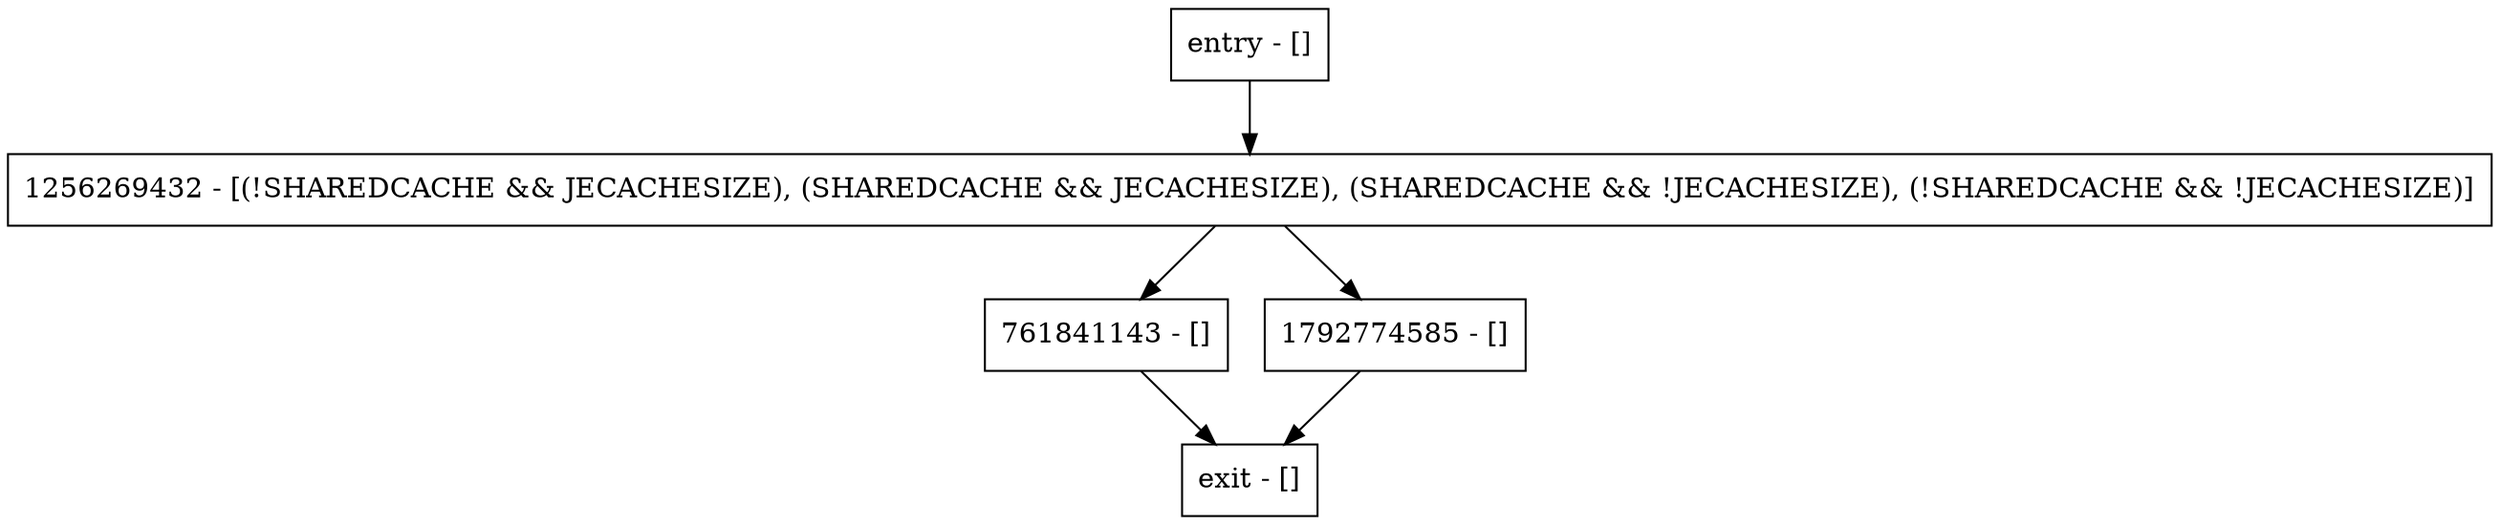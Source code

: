 digraph getBooleanVal {
node [shape=record];
entry [label="entry - []"];
exit [label="exit - []"];
1256269432 [label="1256269432 - [(!SHAREDCACHE && JECACHESIZE), (SHAREDCACHE && JECACHESIZE), (SHAREDCACHE && !JECACHESIZE), (!SHAREDCACHE && !JECACHESIZE)]"];
761841143 [label="761841143 - []"];
1792774585 [label="1792774585 - []"];
entry;
exit;
entry -> 1256269432;
1256269432 -> 761841143;
1256269432 -> 1792774585;
761841143 -> exit;
1792774585 -> exit;
}
